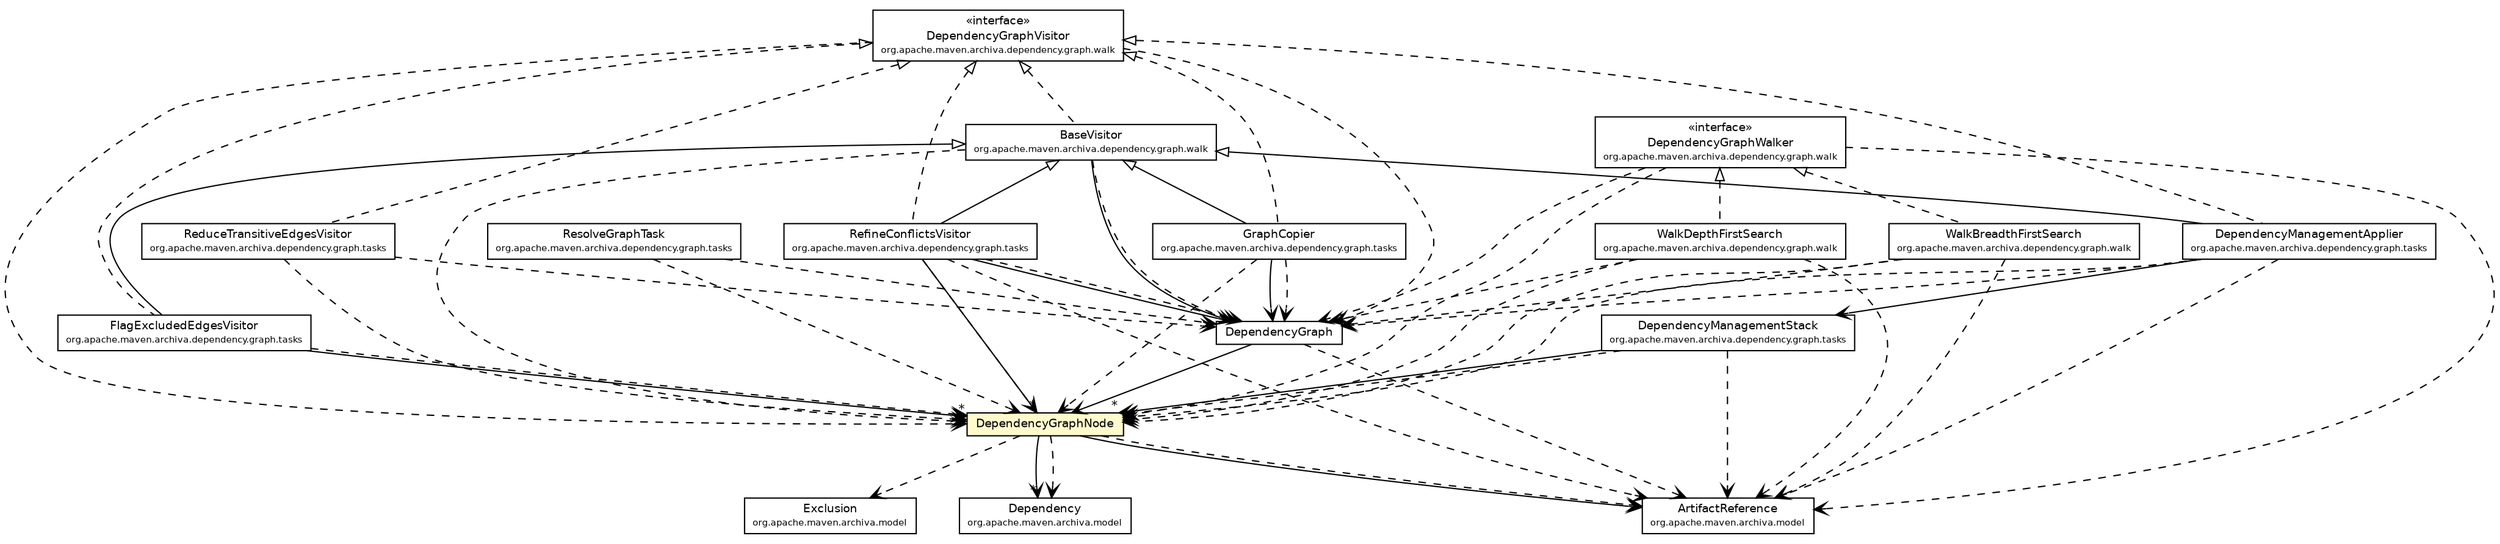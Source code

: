 #!/usr/local/bin/dot
#
# Class diagram 
# Generated by UmlGraph version 4.6 (http://www.spinellis.gr/sw/umlgraph)
#

digraph G {
	edge [fontname="Helvetica",fontsize=10,labelfontname="Helvetica",labelfontsize=10];
	node [fontname="Helvetica",fontsize=10,shape=plaintext];
	// org.apache.maven.archiva.dependency.graph.DependencyGraphNode
	c124534 [label=<<table border="0" cellborder="1" cellspacing="0" cellpadding="2" port="p" bgcolor="lemonChiffon" href="./DependencyGraphNode.html">
		<tr><td><table border="0" cellspacing="0" cellpadding="1">
			<tr><td> DependencyGraphNode </td></tr>
		</table></td></tr>
		</table>>, fontname="Helvetica", fontcolor="black", fontsize=9.0];
	// org.apache.maven.archiva.dependency.graph.DependencyGraph
	c124538 [label=<<table border="0" cellborder="1" cellspacing="0" cellpadding="2" port="p" href="./DependencyGraph.html">
		<tr><td><table border="0" cellspacing="0" cellpadding="1">
			<tr><td> DependencyGraph </td></tr>
		</table></td></tr>
		</table>>, fontname="Helvetica", fontcolor="black", fontsize=9.0];
	// org.apache.maven.archiva.dependency.graph.tasks.ResolveGraphTask
	c124555 [label=<<table border="0" cellborder="1" cellspacing="0" cellpadding="2" port="p" href="./tasks/ResolveGraphTask.html">
		<tr><td><table border="0" cellspacing="0" cellpadding="1">
			<tr><td> ResolveGraphTask </td></tr>
			<tr><td><font point-size="7.0"> org.apache.maven.archiva.dependency.graph.tasks </font></td></tr>
		</table></td></tr>
		</table>>, fontname="Helvetica", fontcolor="black", fontsize=9.0];
	// org.apache.maven.archiva.dependency.graph.tasks.RefineConflictsVisitor
	c124556 [label=<<table border="0" cellborder="1" cellspacing="0" cellpadding="2" port="p" href="./tasks/RefineConflictsVisitor.html">
		<tr><td><table border="0" cellspacing="0" cellpadding="1">
			<tr><td> RefineConflictsVisitor </td></tr>
			<tr><td><font point-size="7.0"> org.apache.maven.archiva.dependency.graph.tasks </font></td></tr>
		</table></td></tr>
		</table>>, fontname="Helvetica", fontcolor="black", fontsize=9.0];
	// org.apache.maven.archiva.dependency.graph.tasks.ReduceTransitiveEdgesVisitor
	c124558 [label=<<table border="0" cellborder="1" cellspacing="0" cellpadding="2" port="p" href="./tasks/ReduceTransitiveEdgesVisitor.html">
		<tr><td><table border="0" cellspacing="0" cellpadding="1">
			<tr><td> ReduceTransitiveEdgesVisitor </td></tr>
			<tr><td><font point-size="7.0"> org.apache.maven.archiva.dependency.graph.tasks </font></td></tr>
		</table></td></tr>
		</table>>, fontname="Helvetica", fontcolor="black", fontsize=9.0];
	// org.apache.maven.archiva.dependency.graph.tasks.GraphCopier
	c124566 [label=<<table border="0" cellborder="1" cellspacing="0" cellpadding="2" port="p" href="./tasks/GraphCopier.html">
		<tr><td><table border="0" cellspacing="0" cellpadding="1">
			<tr><td> GraphCopier </td></tr>
			<tr><td><font point-size="7.0"> org.apache.maven.archiva.dependency.graph.tasks </font></td></tr>
		</table></td></tr>
		</table>>, fontname="Helvetica", fontcolor="black", fontsize=9.0];
	// org.apache.maven.archiva.dependency.graph.tasks.FlagExcludedEdgesVisitor
	c124567 [label=<<table border="0" cellborder="1" cellspacing="0" cellpadding="2" port="p" href="./tasks/FlagExcludedEdgesVisitor.html">
		<tr><td><table border="0" cellspacing="0" cellpadding="1">
			<tr><td> FlagExcludedEdgesVisitor </td></tr>
			<tr><td><font point-size="7.0"> org.apache.maven.archiva.dependency.graph.tasks </font></td></tr>
		</table></td></tr>
		</table>>, fontname="Helvetica", fontcolor="black", fontsize=9.0];
	// org.apache.maven.archiva.dependency.graph.tasks.DependencyManagementStack
	c124571 [label=<<table border="0" cellborder="1" cellspacing="0" cellpadding="2" port="p" href="./tasks/DependencyManagementStack.html">
		<tr><td><table border="0" cellspacing="0" cellpadding="1">
			<tr><td> DependencyManagementStack </td></tr>
			<tr><td><font point-size="7.0"> org.apache.maven.archiva.dependency.graph.tasks </font></td></tr>
		</table></td></tr>
		</table>>, fontname="Helvetica", fontcolor="black", fontsize=9.0];
	// org.apache.maven.archiva.dependency.graph.tasks.DependencyManagementApplier
	c124573 [label=<<table border="0" cellborder="1" cellspacing="0" cellpadding="2" port="p" href="./tasks/DependencyManagementApplier.html">
		<tr><td><table border="0" cellspacing="0" cellpadding="1">
			<tr><td> DependencyManagementApplier </td></tr>
			<tr><td><font point-size="7.0"> org.apache.maven.archiva.dependency.graph.tasks </font></td></tr>
		</table></td></tr>
		</table>>, fontname="Helvetica", fontcolor="black", fontsize=9.0];
	// org.apache.maven.archiva.dependency.graph.walk.WalkDepthFirstSearch
	c124575 [label=<<table border="0" cellborder="1" cellspacing="0" cellpadding="2" port="p" href="./walk/WalkDepthFirstSearch.html">
		<tr><td><table border="0" cellspacing="0" cellpadding="1">
			<tr><td> WalkDepthFirstSearch </td></tr>
			<tr><td><font point-size="7.0"> org.apache.maven.archiva.dependency.graph.walk </font></td></tr>
		</table></td></tr>
		</table>>, fontname="Helvetica", fontcolor="black", fontsize=9.0];
	// org.apache.maven.archiva.dependency.graph.walk.WalkBreadthFirstSearch
	c124576 [label=<<table border="0" cellborder="1" cellspacing="0" cellpadding="2" port="p" href="./walk/WalkBreadthFirstSearch.html">
		<tr><td><table border="0" cellspacing="0" cellpadding="1">
			<tr><td> WalkBreadthFirstSearch </td></tr>
			<tr><td><font point-size="7.0"> org.apache.maven.archiva.dependency.graph.walk </font></td></tr>
		</table></td></tr>
		</table>>, fontname="Helvetica", fontcolor="black", fontsize=9.0];
	// org.apache.maven.archiva.dependency.graph.walk.DependencyGraphWalker
	c124577 [label=<<table border="0" cellborder="1" cellspacing="0" cellpadding="2" port="p" href="./walk/DependencyGraphWalker.html">
		<tr><td><table border="0" cellspacing="0" cellpadding="1">
			<tr><td> &laquo;interface&raquo; </td></tr>
			<tr><td> DependencyGraphWalker </td></tr>
			<tr><td><font point-size="7.0"> org.apache.maven.archiva.dependency.graph.walk </font></td></tr>
		</table></td></tr>
		</table>>, fontname="Helvetica", fontcolor="black", fontsize=9.0];
	// org.apache.maven.archiva.dependency.graph.walk.DependencyGraphVisitor
	c124578 [label=<<table border="0" cellborder="1" cellspacing="0" cellpadding="2" port="p" href="./walk/DependencyGraphVisitor.html">
		<tr><td><table border="0" cellspacing="0" cellpadding="1">
			<tr><td> &laquo;interface&raquo; </td></tr>
			<tr><td> DependencyGraphVisitor </td></tr>
			<tr><td><font point-size="7.0"> org.apache.maven.archiva.dependency.graph.walk </font></td></tr>
		</table></td></tr>
		</table>>, fontname="Helvetica", fontcolor="black", fontsize=9.0];
	// org.apache.maven.archiva.dependency.graph.walk.BaseVisitor
	c124579 [label=<<table border="0" cellborder="1" cellspacing="0" cellpadding="2" port="p" href="./walk/BaseVisitor.html">
		<tr><td><table border="0" cellspacing="0" cellpadding="1">
			<tr><td> BaseVisitor </td></tr>
			<tr><td><font point-size="7.0"> org.apache.maven.archiva.dependency.graph.walk </font></td></tr>
		</table></td></tr>
		</table>>, fontname="Helvetica", fontcolor="black", fontsize=9.0];
	//org.apache.maven.archiva.dependency.graph.tasks.RefineConflictsVisitor extends org.apache.maven.archiva.dependency.graph.walk.BaseVisitor
	c124579:p -> c124556:p [dir=back,arrowtail=empty];
	//org.apache.maven.archiva.dependency.graph.tasks.RefineConflictsVisitor implements org.apache.maven.archiva.dependency.graph.walk.DependencyGraphVisitor
	c124578:p -> c124556:p [dir=back,arrowtail=empty,style=dashed];
	//org.apache.maven.archiva.dependency.graph.tasks.ReduceTransitiveEdgesVisitor implements org.apache.maven.archiva.dependency.graph.walk.DependencyGraphVisitor
	c124578:p -> c124558:p [dir=back,arrowtail=empty,style=dashed];
	//org.apache.maven.archiva.dependency.graph.tasks.GraphCopier extends org.apache.maven.archiva.dependency.graph.walk.BaseVisitor
	c124579:p -> c124566:p [dir=back,arrowtail=empty];
	//org.apache.maven.archiva.dependency.graph.tasks.GraphCopier implements org.apache.maven.archiva.dependency.graph.walk.DependencyGraphVisitor
	c124578:p -> c124566:p [dir=back,arrowtail=empty,style=dashed];
	//org.apache.maven.archiva.dependency.graph.tasks.FlagExcludedEdgesVisitor extends org.apache.maven.archiva.dependency.graph.walk.BaseVisitor
	c124579:p -> c124567:p [dir=back,arrowtail=empty];
	//org.apache.maven.archiva.dependency.graph.tasks.FlagExcludedEdgesVisitor implements org.apache.maven.archiva.dependency.graph.walk.DependencyGraphVisitor
	c124578:p -> c124567:p [dir=back,arrowtail=empty,style=dashed];
	//org.apache.maven.archiva.dependency.graph.tasks.DependencyManagementApplier extends org.apache.maven.archiva.dependency.graph.walk.BaseVisitor
	c124579:p -> c124573:p [dir=back,arrowtail=empty];
	//org.apache.maven.archiva.dependency.graph.tasks.DependencyManagementApplier implements org.apache.maven.archiva.dependency.graph.walk.DependencyGraphVisitor
	c124578:p -> c124573:p [dir=back,arrowtail=empty,style=dashed];
	//org.apache.maven.archiva.dependency.graph.walk.WalkDepthFirstSearch implements org.apache.maven.archiva.dependency.graph.walk.DependencyGraphWalker
	c124577:p -> c124575:p [dir=back,arrowtail=empty,style=dashed];
	//org.apache.maven.archiva.dependency.graph.walk.WalkBreadthFirstSearch implements org.apache.maven.archiva.dependency.graph.walk.DependencyGraphWalker
	c124577:p -> c124576:p [dir=back,arrowtail=empty,style=dashed];
	//org.apache.maven.archiva.dependency.graph.walk.BaseVisitor implements org.apache.maven.archiva.dependency.graph.walk.DependencyGraphVisitor
	c124578:p -> c124579:p [dir=back,arrowtail=empty,style=dashed];
	// org.apache.maven.archiva.dependency.graph.DependencyGraphNode NAVASSOC org.apache.maven.archiva.model.ArtifactReference
	c124534:p -> c124649:p [taillabel="", label="", headlabel="", fontname="Helvetica", fontcolor="black", fontsize=10.0, color="black", arrowhead=open];
	// org.apache.maven.archiva.dependency.graph.DependencyGraphNode NAVASSOC org.apache.maven.archiva.model.Dependency
	c124534:p -> c124650:p [taillabel="", label="", headlabel="*", fontname="Helvetica", fontcolor="black", fontsize=10.0, color="black", arrowhead=open];
	// org.apache.maven.archiva.dependency.graph.DependencyGraph NAVASSOC org.apache.maven.archiva.dependency.graph.DependencyGraphNode
	c124538:p -> c124534:p [taillabel="", label="", headlabel="", fontname="Helvetica", fontcolor="black", fontsize=10.0, color="black", arrowhead=open];
	// org.apache.maven.archiva.dependency.graph.tasks.RefineConflictsVisitor NAVASSOC org.apache.maven.archiva.dependency.graph.DependencyGraphNode
	c124556:p -> c124534:p [taillabel="", label="", headlabel="*", fontname="Helvetica", fontcolor="black", fontsize=10.0, color="black", arrowhead=open];
	// org.apache.maven.archiva.dependency.graph.tasks.RefineConflictsVisitor NAVASSOC org.apache.maven.archiva.dependency.graph.DependencyGraph
	c124556:p -> c124538:p [taillabel="", label="", headlabel="", fontname="Helvetica", fontcolor="black", fontsize=10.0, color="black", arrowhead=open];
	// org.apache.maven.archiva.dependency.graph.tasks.GraphCopier NAVASSOC org.apache.maven.archiva.dependency.graph.DependencyGraph
	c124566:p -> c124538:p [taillabel="", label="", headlabel="", fontname="Helvetica", fontcolor="black", fontsize=10.0, color="black", arrowhead=open];
	// org.apache.maven.archiva.dependency.graph.tasks.FlagExcludedEdgesVisitor NAVASSOC org.apache.maven.archiva.dependency.graph.DependencyGraphNode
	c124567:p -> c124534:p [taillabel="", label="", headlabel="*", fontname="Helvetica", fontcolor="black", fontsize=10.0, color="black", arrowhead=open];
	// org.apache.maven.archiva.dependency.graph.tasks.DependencyManagementStack NAVASSOC org.apache.maven.archiva.dependency.graph.DependencyGraphNode
	c124571:p -> c124534:p [taillabel="", label="", headlabel="*", fontname="Helvetica", fontcolor="black", fontsize=10.0, color="black", arrowhead=open];
	// org.apache.maven.archiva.dependency.graph.tasks.DependencyManagementApplier NAVASSOC org.apache.maven.archiva.dependency.graph.tasks.DependencyManagementStack
	c124573:p -> c124571:p [taillabel="", label="", headlabel="", fontname="Helvetica", fontcolor="black", fontsize=10.0, color="black", arrowhead=open];
	// org.apache.maven.archiva.dependency.graph.walk.BaseVisitor NAVASSOC org.apache.maven.archiva.dependency.graph.DependencyGraph
	c124579:p -> c124538:p [taillabel="", label="", headlabel="", fontname="Helvetica", fontcolor="black", fontsize=10.0, color="black", arrowhead=open];
	// org.apache.maven.archiva.dependency.graph.DependencyGraphNode DEPEND org.apache.maven.archiva.model.ArtifactReference
	c124534:p -> c124649:p [taillabel="", label="", headlabel="", fontname="Helvetica", fontcolor="black", fontsize=10.0, color="black", arrowhead=open, style=dashed];
	// org.apache.maven.archiva.dependency.graph.DependencyGraphNode DEPEND org.apache.maven.archiva.model.Dependency
	c124534:p -> c124650:p [taillabel="", label="", headlabel="", fontname="Helvetica", fontcolor="black", fontsize=10.0, color="black", arrowhead=open, style=dashed];
	// org.apache.maven.archiva.dependency.graph.DependencyGraphNode DEPEND org.apache.maven.archiva.model.Exclusion
	c124534:p -> c124651:p [taillabel="", label="", headlabel="", fontname="Helvetica", fontcolor="black", fontsize=10.0, color="black", arrowhead=open, style=dashed];
	// org.apache.maven.archiva.dependency.graph.DependencyGraph DEPEND org.apache.maven.archiva.model.ArtifactReference
	c124538:p -> c124649:p [taillabel="", label="", headlabel="", fontname="Helvetica", fontcolor="black", fontsize=10.0, color="black", arrowhead=open, style=dashed];
	// org.apache.maven.archiva.dependency.graph.tasks.ResolveGraphTask DEPEND org.apache.maven.archiva.dependency.graph.DependencyGraphNode
	c124555:p -> c124534:p [taillabel="", label="", headlabel="", fontname="Helvetica", fontcolor="black", fontsize=10.0, color="black", arrowhead=open, style=dashed];
	// org.apache.maven.archiva.dependency.graph.tasks.ResolveGraphTask DEPEND org.apache.maven.archiva.dependency.graph.DependencyGraph
	c124555:p -> c124538:p [taillabel="", label="", headlabel="", fontname="Helvetica", fontcolor="black", fontsize=10.0, color="black", arrowhead=open, style=dashed];
	// org.apache.maven.archiva.dependency.graph.tasks.RefineConflictsVisitor DEPEND org.apache.maven.archiva.model.ArtifactReference
	c124556:p -> c124649:p [taillabel="", label="", headlabel="", fontname="Helvetica", fontcolor="black", fontsize=10.0, color="black", arrowhead=open, style=dashed];
	// org.apache.maven.archiva.dependency.graph.tasks.RefineConflictsVisitor DEPEND org.apache.maven.archiva.dependency.graph.DependencyGraphNode
	c124556:p -> c124534:p [taillabel="", label="", headlabel="", fontname="Helvetica", fontcolor="black", fontsize=10.0, color="black", arrowhead=open, style=dashed];
	// org.apache.maven.archiva.dependency.graph.tasks.RefineConflictsVisitor DEPEND org.apache.maven.archiva.dependency.graph.DependencyGraph
	c124556:p -> c124538:p [taillabel="", label="", headlabel="", fontname="Helvetica", fontcolor="black", fontsize=10.0, color="black", arrowhead=open, style=dashed];
	// org.apache.maven.archiva.dependency.graph.tasks.ReduceTransitiveEdgesVisitor DEPEND org.apache.maven.archiva.dependency.graph.DependencyGraphNode
	c124558:p -> c124534:p [taillabel="", label="", headlabel="", fontname="Helvetica", fontcolor="black", fontsize=10.0, color="black", arrowhead=open, style=dashed];
	// org.apache.maven.archiva.dependency.graph.tasks.ReduceTransitiveEdgesVisitor DEPEND org.apache.maven.archiva.dependency.graph.DependencyGraph
	c124558:p -> c124538:p [taillabel="", label="", headlabel="", fontname="Helvetica", fontcolor="black", fontsize=10.0, color="black", arrowhead=open, style=dashed];
	// org.apache.maven.archiva.dependency.graph.tasks.GraphCopier DEPEND org.apache.maven.archiva.dependency.graph.DependencyGraphNode
	c124566:p -> c124534:p [taillabel="", label="", headlabel="", fontname="Helvetica", fontcolor="black", fontsize=10.0, color="black", arrowhead=open, style=dashed];
	// org.apache.maven.archiva.dependency.graph.tasks.GraphCopier DEPEND org.apache.maven.archiva.dependency.graph.DependencyGraph
	c124566:p -> c124538:p [taillabel="", label="", headlabel="", fontname="Helvetica", fontcolor="black", fontsize=10.0, color="black", arrowhead=open, style=dashed];
	// org.apache.maven.archiva.dependency.graph.tasks.FlagExcludedEdgesVisitor DEPEND org.apache.maven.archiva.dependency.graph.DependencyGraphNode
	c124567:p -> c124534:p [taillabel="", label="", headlabel="", fontname="Helvetica", fontcolor="black", fontsize=10.0, color="black", arrowhead=open, style=dashed];
	// org.apache.maven.archiva.dependency.graph.tasks.DependencyManagementStack DEPEND org.apache.maven.archiva.model.ArtifactReference
	c124571:p -> c124649:p [taillabel="", label="", headlabel="", fontname="Helvetica", fontcolor="black", fontsize=10.0, color="black", arrowhead=open, style=dashed];
	// org.apache.maven.archiva.dependency.graph.tasks.DependencyManagementStack DEPEND org.apache.maven.archiva.dependency.graph.DependencyGraphNode
	c124571:p -> c124534:p [taillabel="", label="", headlabel="", fontname="Helvetica", fontcolor="black", fontsize=10.0, color="black", arrowhead=open, style=dashed];
	// org.apache.maven.archiva.dependency.graph.tasks.DependencyManagementApplier DEPEND org.apache.maven.archiva.model.ArtifactReference
	c124573:p -> c124649:p [taillabel="", label="", headlabel="", fontname="Helvetica", fontcolor="black", fontsize=10.0, color="black", arrowhead=open, style=dashed];
	// org.apache.maven.archiva.dependency.graph.tasks.DependencyManagementApplier DEPEND org.apache.maven.archiva.dependency.graph.DependencyGraphNode
	c124573:p -> c124534:p [taillabel="", label="", headlabel="", fontname="Helvetica", fontcolor="black", fontsize=10.0, color="black", arrowhead=open, style=dashed];
	// org.apache.maven.archiva.dependency.graph.tasks.DependencyManagementApplier DEPEND org.apache.maven.archiva.dependency.graph.DependencyGraph
	c124573:p -> c124538:p [taillabel="", label="", headlabel="", fontname="Helvetica", fontcolor="black", fontsize=10.0, color="black", arrowhead=open, style=dashed];
	// org.apache.maven.archiva.dependency.graph.walk.WalkDepthFirstSearch DEPEND org.apache.maven.archiva.model.ArtifactReference
	c124575:p -> c124649:p [taillabel="", label="", headlabel="", fontname="Helvetica", fontcolor="black", fontsize=10.0, color="black", arrowhead=open, style=dashed];
	// org.apache.maven.archiva.dependency.graph.walk.WalkDepthFirstSearch DEPEND org.apache.maven.archiva.dependency.graph.DependencyGraphNode
	c124575:p -> c124534:p [taillabel="", label="", headlabel="", fontname="Helvetica", fontcolor="black", fontsize=10.0, color="black", arrowhead=open, style=dashed];
	// org.apache.maven.archiva.dependency.graph.walk.WalkDepthFirstSearch DEPEND org.apache.maven.archiva.dependency.graph.DependencyGraph
	c124575:p -> c124538:p [taillabel="", label="", headlabel="", fontname="Helvetica", fontcolor="black", fontsize=10.0, color="black", arrowhead=open, style=dashed];
	// org.apache.maven.archiva.dependency.graph.walk.WalkBreadthFirstSearch DEPEND org.apache.maven.archiva.model.ArtifactReference
	c124576:p -> c124649:p [taillabel="", label="", headlabel="", fontname="Helvetica", fontcolor="black", fontsize=10.0, color="black", arrowhead=open, style=dashed];
	// org.apache.maven.archiva.dependency.graph.walk.WalkBreadthFirstSearch DEPEND org.apache.maven.archiva.dependency.graph.DependencyGraphNode
	c124576:p -> c124534:p [taillabel="", label="", headlabel="", fontname="Helvetica", fontcolor="black", fontsize=10.0, color="black", arrowhead=open, style=dashed];
	// org.apache.maven.archiva.dependency.graph.walk.WalkBreadthFirstSearch DEPEND org.apache.maven.archiva.dependency.graph.DependencyGraph
	c124576:p -> c124538:p [taillabel="", label="", headlabel="", fontname="Helvetica", fontcolor="black", fontsize=10.0, color="black", arrowhead=open, style=dashed];
	// org.apache.maven.archiva.dependency.graph.walk.DependencyGraphWalker DEPEND org.apache.maven.archiva.model.ArtifactReference
	c124577:p -> c124649:p [taillabel="", label="", headlabel="", fontname="Helvetica", fontcolor="black", fontsize=10.0, color="black", arrowhead=open, style=dashed];
	// org.apache.maven.archiva.dependency.graph.walk.DependencyGraphWalker DEPEND org.apache.maven.archiva.dependency.graph.DependencyGraphNode
	c124577:p -> c124534:p [taillabel="", label="", headlabel="", fontname="Helvetica", fontcolor="black", fontsize=10.0, color="black", arrowhead=open, style=dashed];
	// org.apache.maven.archiva.dependency.graph.walk.DependencyGraphWalker DEPEND org.apache.maven.archiva.dependency.graph.DependencyGraph
	c124577:p -> c124538:p [taillabel="", label="", headlabel="", fontname="Helvetica", fontcolor="black", fontsize=10.0, color="black", arrowhead=open, style=dashed];
	// org.apache.maven.archiva.dependency.graph.walk.DependencyGraphVisitor DEPEND org.apache.maven.archiva.dependency.graph.DependencyGraphNode
	c124578:p -> c124534:p [taillabel="", label="", headlabel="", fontname="Helvetica", fontcolor="black", fontsize=10.0, color="black", arrowhead=open, style=dashed];
	// org.apache.maven.archiva.dependency.graph.walk.DependencyGraphVisitor DEPEND org.apache.maven.archiva.dependency.graph.DependencyGraph
	c124578:p -> c124538:p [taillabel="", label="", headlabel="", fontname="Helvetica", fontcolor="black", fontsize=10.0, color="black", arrowhead=open, style=dashed];
	// org.apache.maven.archiva.dependency.graph.walk.BaseVisitor DEPEND org.apache.maven.archiva.dependency.graph.DependencyGraphNode
	c124579:p -> c124534:p [taillabel="", label="", headlabel="", fontname="Helvetica", fontcolor="black", fontsize=10.0, color="black", arrowhead=open, style=dashed];
	// org.apache.maven.archiva.dependency.graph.walk.BaseVisitor DEPEND org.apache.maven.archiva.dependency.graph.DependencyGraph
	c124579:p -> c124538:p [taillabel="", label="", headlabel="", fontname="Helvetica", fontcolor="black", fontsize=10.0, color="black", arrowhead=open, style=dashed];
	// org.apache.maven.archiva.model.Dependency
	c124650 [label=<<table border="0" cellborder="1" cellspacing="0" cellpadding="2" port="p" href="http://java.sun.com/j2se/1.4.2/docs/api/org/apache/maven/archiva/model/Dependency.html">
		<tr><td><table border="0" cellspacing="0" cellpadding="1">
			<tr><td> Dependency </td></tr>
			<tr><td><font point-size="7.0"> org.apache.maven.archiva.model </font></td></tr>
		</table></td></tr>
		</table>>, fontname="Helvetica", fontcolor="black", fontsize=9.0];
	// org.apache.maven.archiva.model.Exclusion
	c124651 [label=<<table border="0" cellborder="1" cellspacing="0" cellpadding="2" port="p" href="http://java.sun.com/j2se/1.4.2/docs/api/org/apache/maven/archiva/model/Exclusion.html">
		<tr><td><table border="0" cellspacing="0" cellpadding="1">
			<tr><td> Exclusion </td></tr>
			<tr><td><font point-size="7.0"> org.apache.maven.archiva.model </font></td></tr>
		</table></td></tr>
		</table>>, fontname="Helvetica", fontcolor="black", fontsize=9.0];
	// org.apache.maven.archiva.model.ArtifactReference
	c124649 [label=<<table border="0" cellborder="1" cellspacing="0" cellpadding="2" port="p" href="http://java.sun.com/j2se/1.4.2/docs/api/org/apache/maven/archiva/model/ArtifactReference.html">
		<tr><td><table border="0" cellspacing="0" cellpadding="1">
			<tr><td> ArtifactReference </td></tr>
			<tr><td><font point-size="7.0"> org.apache.maven.archiva.model </font></td></tr>
		</table></td></tr>
		</table>>, fontname="Helvetica", fontcolor="black", fontsize=9.0];
}

